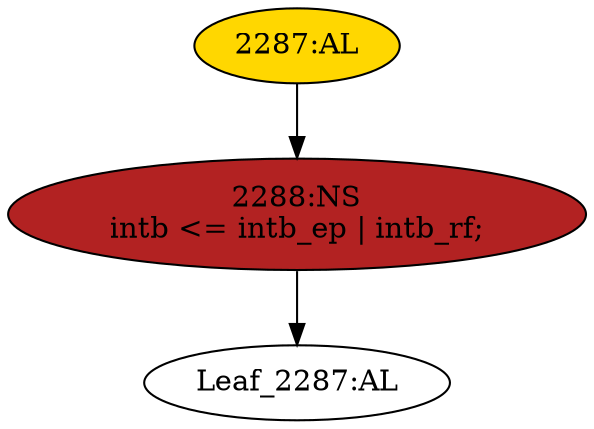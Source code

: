strict digraph "" {
	node [label="\N"];
	"2288:NS"	 [ast="<pyverilog.vparser.ast.NonblockingSubstitution object at 0x7f0a38e5c310>",
		fillcolor=firebrick,
		label="2288:NS
intb <= intb_ep | intb_rf;",
		statements="[<pyverilog.vparser.ast.NonblockingSubstitution object at 0x7f0a38e5c310>]",
		style=filled,
		typ=NonblockingSubstitution];
	"Leaf_2287:AL"	 [def_var="['intb']",
		label="Leaf_2287:AL"];
	"2288:NS" -> "Leaf_2287:AL"	 [cond="[]",
		lineno=None];
	"2287:AL"	 [ast="<pyverilog.vparser.ast.Always object at 0x7f0a38e5c4d0>",
		clk_sens=False,
		fillcolor=gold,
		label="2287:AL",
		sens="['wclk']",
		statements="[]",
		style=filled,
		typ=Always,
		use_var="['intb_rf', 'intb_ep']"];
	"2287:AL" -> "2288:NS"	 [cond="[]",
		lineno=None];
}
